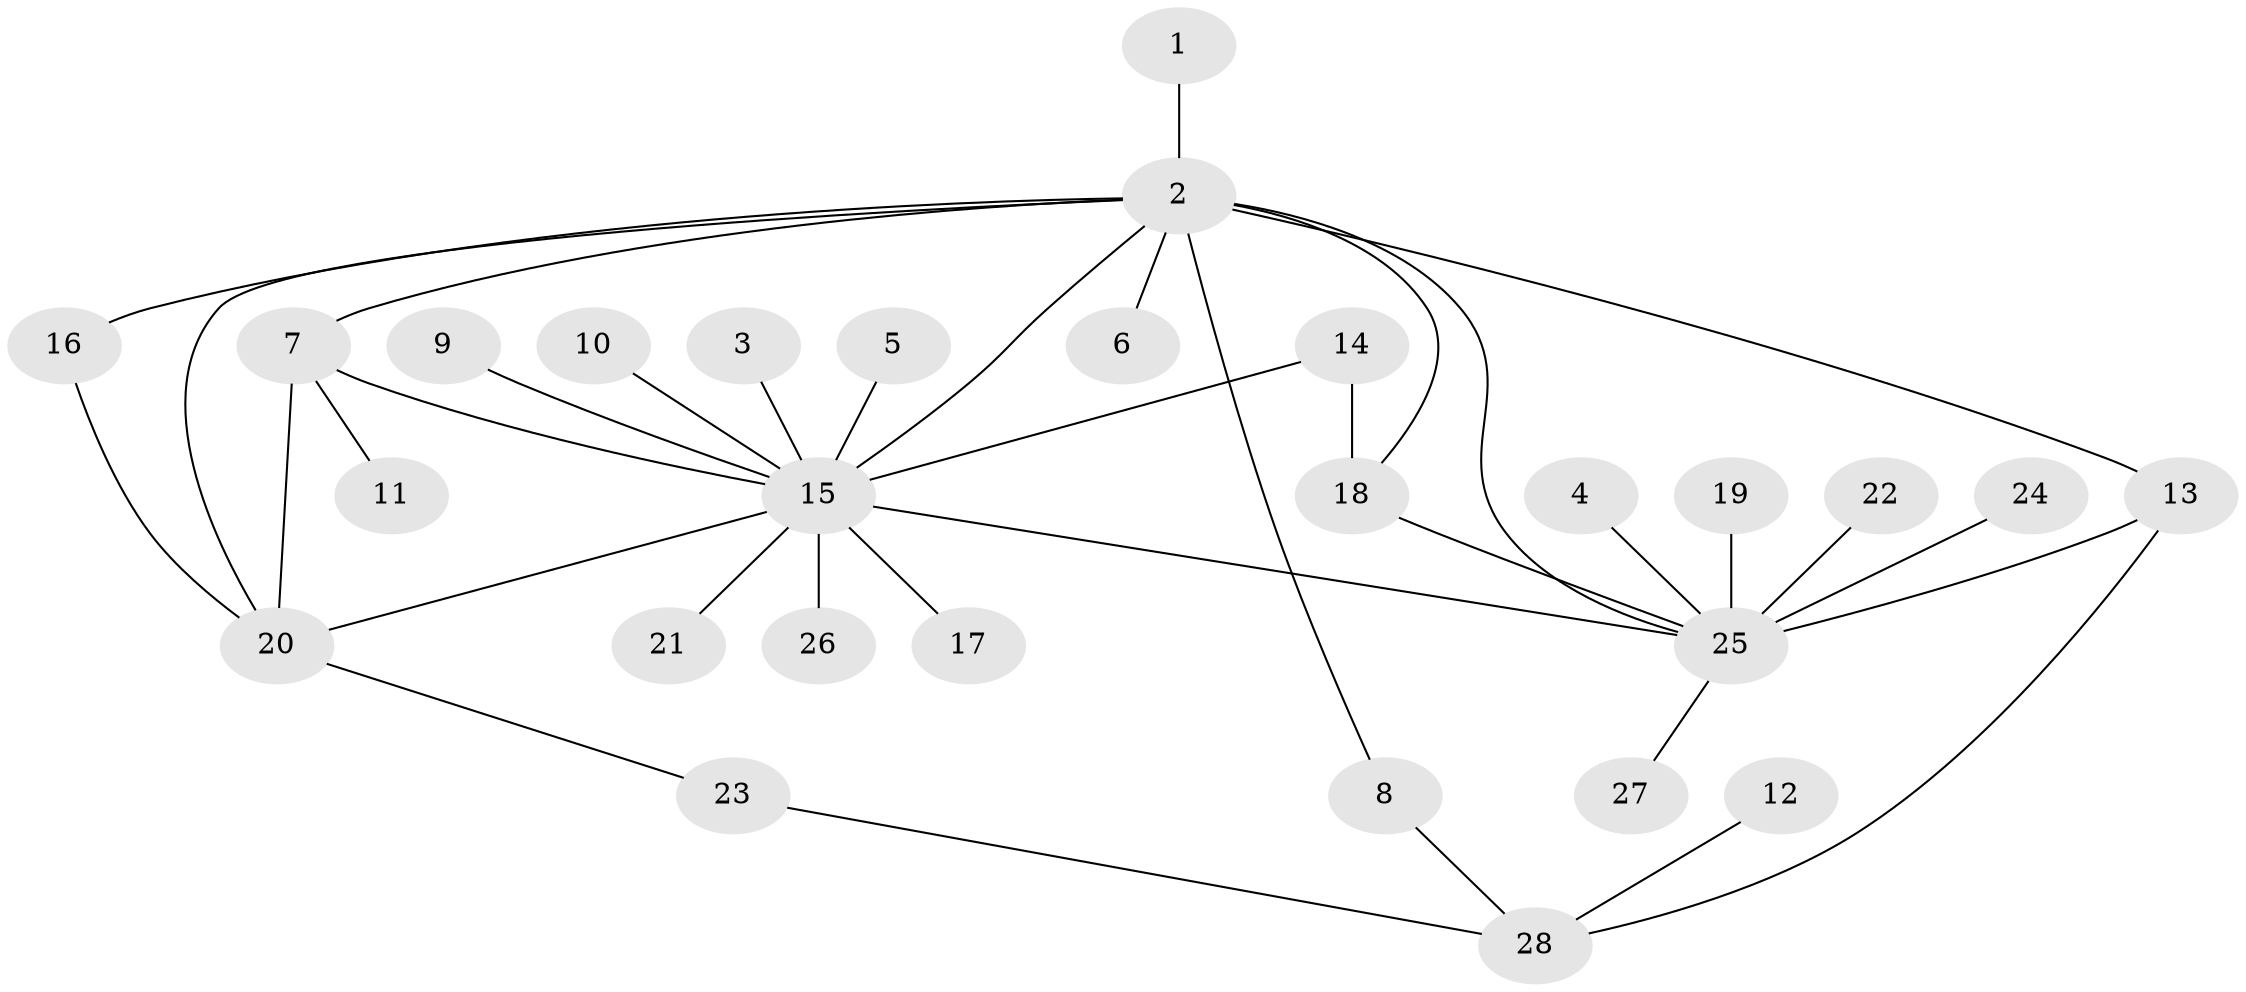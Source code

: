 // original degree distribution, {8: 0.01818181818181818, 4: 0.07272727272727272, 7: 0.03636363636363636, 5: 0.07272727272727272, 15: 0.01818181818181818, 10: 0.01818181818181818, 3: 0.07272727272727272, 1: 0.5272727272727272, 2: 0.14545454545454545, 6: 0.01818181818181818}
// Generated by graph-tools (version 1.1) at 2025/49/03/09/25 03:49:48]
// undirected, 28 vertices, 37 edges
graph export_dot {
graph [start="1"]
  node [color=gray90,style=filled];
  1;
  2;
  3;
  4;
  5;
  6;
  7;
  8;
  9;
  10;
  11;
  12;
  13;
  14;
  15;
  16;
  17;
  18;
  19;
  20;
  21;
  22;
  23;
  24;
  25;
  26;
  27;
  28;
  1 -- 2 [weight=1.0];
  2 -- 6 [weight=1.0];
  2 -- 7 [weight=1.0];
  2 -- 8 [weight=1.0];
  2 -- 13 [weight=2.0];
  2 -- 15 [weight=1.0];
  2 -- 16 [weight=1.0];
  2 -- 18 [weight=1.0];
  2 -- 20 [weight=1.0];
  2 -- 25 [weight=1.0];
  3 -- 15 [weight=1.0];
  4 -- 25 [weight=1.0];
  5 -- 15 [weight=1.0];
  7 -- 11 [weight=1.0];
  7 -- 15 [weight=1.0];
  7 -- 20 [weight=1.0];
  8 -- 28 [weight=1.0];
  9 -- 15 [weight=1.0];
  10 -- 15 [weight=1.0];
  12 -- 28 [weight=1.0];
  13 -- 25 [weight=2.0];
  13 -- 28 [weight=1.0];
  14 -- 15 [weight=1.0];
  14 -- 18 [weight=1.0];
  15 -- 17 [weight=1.0];
  15 -- 20 [weight=1.0];
  15 -- 21 [weight=1.0];
  15 -- 25 [weight=2.0];
  15 -- 26 [weight=1.0];
  16 -- 20 [weight=1.0];
  18 -- 25 [weight=1.0];
  19 -- 25 [weight=1.0];
  20 -- 23 [weight=1.0];
  22 -- 25 [weight=3.0];
  23 -- 28 [weight=1.0];
  24 -- 25 [weight=1.0];
  25 -- 27 [weight=1.0];
}
